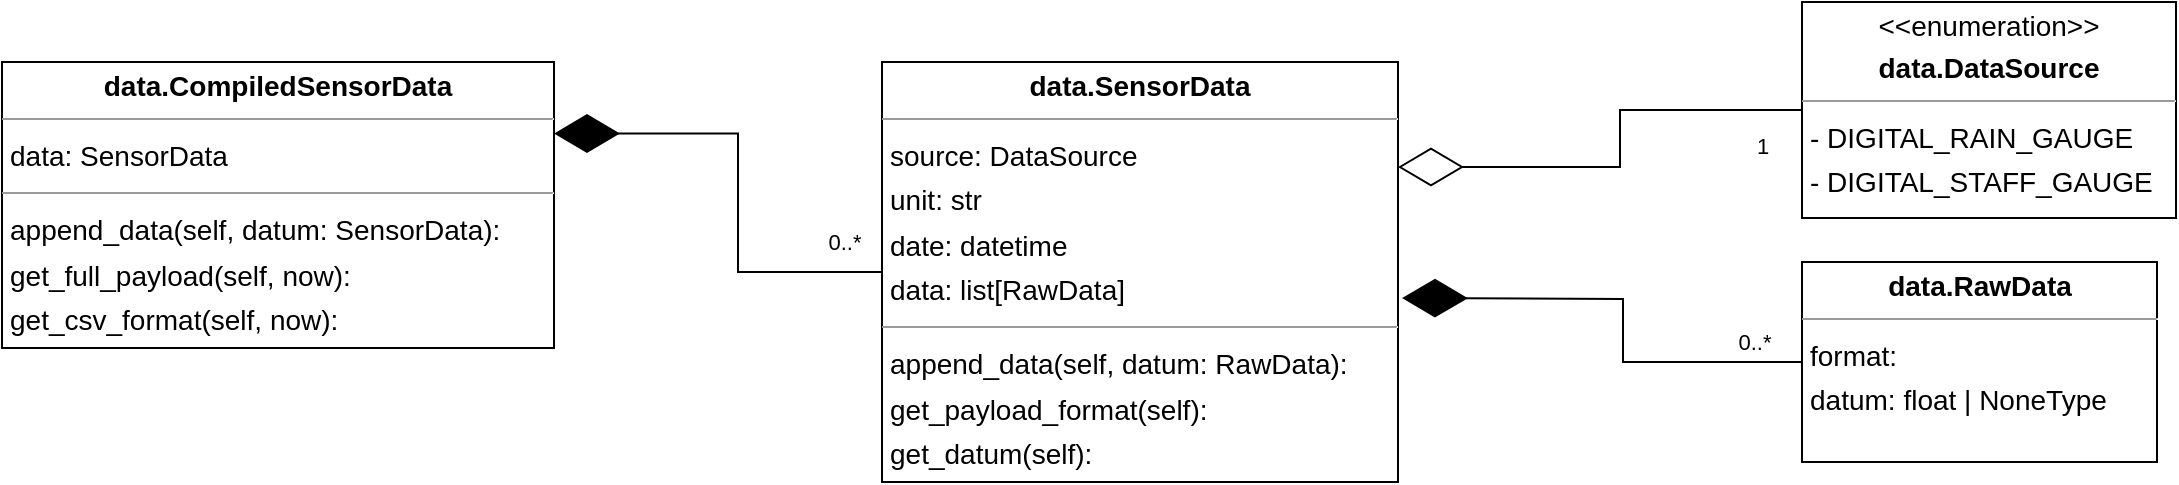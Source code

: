 <mxfile version="27.0.2">
  <diagram id="Gw6P1tUZfRcVoDwjAb72" name="Page-1">
    <mxGraphModel dx="1826" dy="346" grid="1" gridSize="10" guides="1" tooltips="1" connect="1" arrows="1" fold="1" page="0" pageScale="1" pageWidth="850" pageHeight="1100" background="none" math="0" shadow="0">
      <root>
        <mxCell id="0" />
        <mxCell id="1" parent="0" />
        <mxCell id="q4VAlRPJhqevmlYPOAon-11" style="edgeStyle=orthogonalEdgeStyle;rounded=0;orthogonalLoop=1;jettySize=auto;html=1;exitX=1;exitY=0.25;exitDx=0;exitDy=0;endArrow=none;startFill=1;startArrow=diamondThin;endSize=50;startSize=30;" edge="1" parent="1" source="node2" target="node6">
          <mxGeometry relative="1" as="geometry" />
        </mxCell>
        <mxCell id="q4VAlRPJhqevmlYPOAon-12" value="0..*" style="edgeLabel;html=1;align=center;verticalAlign=middle;resizable=0;points=[];" vertex="1" connectable="0" parent="q4VAlRPJhqevmlYPOAon-11">
          <mxGeometry x="0.837" y="1" relative="1" as="geometry">
            <mxPoint y="-14" as="offset" />
          </mxGeometry>
        </mxCell>
        <mxCell id="node2" value="&lt;p style=&quot;margin:0px;margin-top:4px;text-align:center;&quot;&gt;&lt;b&gt;data.CompiledSensorData&lt;/b&gt;&lt;/p&gt;&lt;hr size=&quot;1&quot;&gt;&lt;p style=&quot;margin:0 0 0 4px;line-height:1.6;&quot;&gt; data: SensorData&lt;/p&gt;&lt;hr size=&quot;1&quot;&gt;&lt;p style=&quot;margin:0 0 0 4px;line-height:1.6;&quot;&gt; append_data(self, datum: SensorData): &lt;br&gt; get_full_payload(self, now): &lt;br&gt; get_csv_format(self, now): &lt;/p&gt;" style="verticalAlign=top;align=left;overflow=fill;fontSize=14;fontFamily=Helvetica;html=1;rounded=0;shadow=0;comic=0;labelBackgroundColor=none;strokeWidth=1;" parent="1" vertex="1">
          <mxGeometry x="-430" y="770" width="276" height="143" as="geometry" />
        </mxCell>
        <mxCell id="q4VAlRPJhqevmlYPOAon-3" style="edgeStyle=orthogonalEdgeStyle;rounded=0;orthogonalLoop=1;jettySize=auto;html=1;entryX=1;entryY=0.25;entryDx=0;entryDy=0;endArrow=diamondThin;endFill=0;startSize=30;endSize=30;" edge="1" parent="1" source="node4" target="node6">
          <mxGeometry relative="1" as="geometry" />
        </mxCell>
        <mxCell id="q4VAlRPJhqevmlYPOAon-5" value="1" style="edgeLabel;html=1;align=center;verticalAlign=middle;resizable=0;points=[];" vertex="1" connectable="0" parent="q4VAlRPJhqevmlYPOAon-3">
          <mxGeometry x="-0.206" y="-1" relative="1" as="geometry">
            <mxPoint x="72" y="17" as="offset" />
          </mxGeometry>
        </mxCell>
        <mxCell id="node4" value="&lt;p style=&quot;margin:0px;margin-top:4px;text-align:center;&quot;&gt;&amp;lt;&amp;lt;enumeration&amp;gt;&amp;gt;&lt;/p&gt;&lt;p style=&quot;margin:0px;margin-top:4px;text-align:center;&quot;&gt;&lt;b&gt;data.DataSource&lt;/b&gt;&lt;/p&gt;&lt;hr size=&quot;1&quot;&gt;&lt;p style=&quot;margin:0 0 0 4px;line-height:1.6;&quot;&gt;- DIGITAL_RAIN_GAUGE&lt;br&gt;- DIGITAL_STAFF_GAUGE&lt;/p&gt;" style="verticalAlign=top;align=left;overflow=fill;fontSize=14;fontFamily=Helvetica;html=1;rounded=0;shadow=0;comic=0;labelBackgroundColor=none;strokeWidth=1;" parent="1" vertex="1">
          <mxGeometry x="470" y="740" width="187" height="108" as="geometry" />
        </mxCell>
        <mxCell id="q4VAlRPJhqevmlYPOAon-8" style="edgeStyle=orthogonalEdgeStyle;rounded=0;orthogonalLoop=1;jettySize=auto;html=1;endArrow=diamondThin;endFill=1;startSize=30;endSize=30;" edge="1" parent="1" source="node1">
          <mxGeometry relative="1" as="geometry">
            <mxPoint x="270" y="888" as="targetPoint" />
          </mxGeometry>
        </mxCell>
        <mxCell id="q4VAlRPJhqevmlYPOAon-10" value="0..*" style="edgeLabel;html=1;align=center;verticalAlign=middle;resizable=0;points=[];" vertex="1" connectable="0" parent="q4VAlRPJhqevmlYPOAon-8">
          <mxGeometry x="-0.776" relative="1" as="geometry">
            <mxPoint x="2" y="-10" as="offset" />
          </mxGeometry>
        </mxCell>
        <mxCell id="node1" value="&lt;p style=&quot;margin:0px;margin-top:4px;text-align:center;&quot;&gt;&lt;b&gt;data.RawData&lt;/b&gt;&lt;/p&gt;&lt;hr size=&quot;1&quot;&gt;&lt;p style=&quot;margin:0 0 0 4px;line-height:1.6;&quot;&gt; format:&amp;nbsp;&lt;br&gt; datum: float | NoneType&lt;/p&gt;" style="verticalAlign=top;align=left;overflow=fill;fontSize=14;fontFamily=Helvetica;html=1;rounded=0;shadow=0;comic=0;labelBackgroundColor=none;strokeWidth=1;" parent="1" vertex="1">
          <mxGeometry x="470" y="870" width="177.5" height="100" as="geometry" />
        </mxCell>
        <mxCell id="node6" value="&lt;p style=&quot;margin:0px;margin-top:4px;text-align:center;&quot;&gt;&lt;b&gt;data.SensorData&lt;/b&gt;&lt;/p&gt;&lt;hr size=&quot;1&quot;&gt;&lt;p style=&quot;margin:0 0 0 4px;line-height:1.6;&quot;&gt; source: DataSource&lt;br&gt; unit: str&lt;br&gt; date: datetime&lt;br&gt; data: list[RawData]&lt;/p&gt;&lt;hr size=&quot;1&quot;&gt;&lt;p style=&quot;margin:0 0 0 4px;line-height:1.6;&quot;&gt; append_data(self, datum: RawData): &lt;br&gt; get_payload_format(self): &lt;br&gt; get_datum(self): &lt;/p&gt;" style="verticalAlign=top;align=left;overflow=fill;fontSize=14;fontFamily=Helvetica;html=1;rounded=0;shadow=0;comic=0;labelBackgroundColor=none;strokeWidth=1;" parent="1" vertex="1">
          <mxGeometry x="10" y="770" width="258" height="210" as="geometry" />
        </mxCell>
      </root>
    </mxGraphModel>
  </diagram>
</mxfile>
